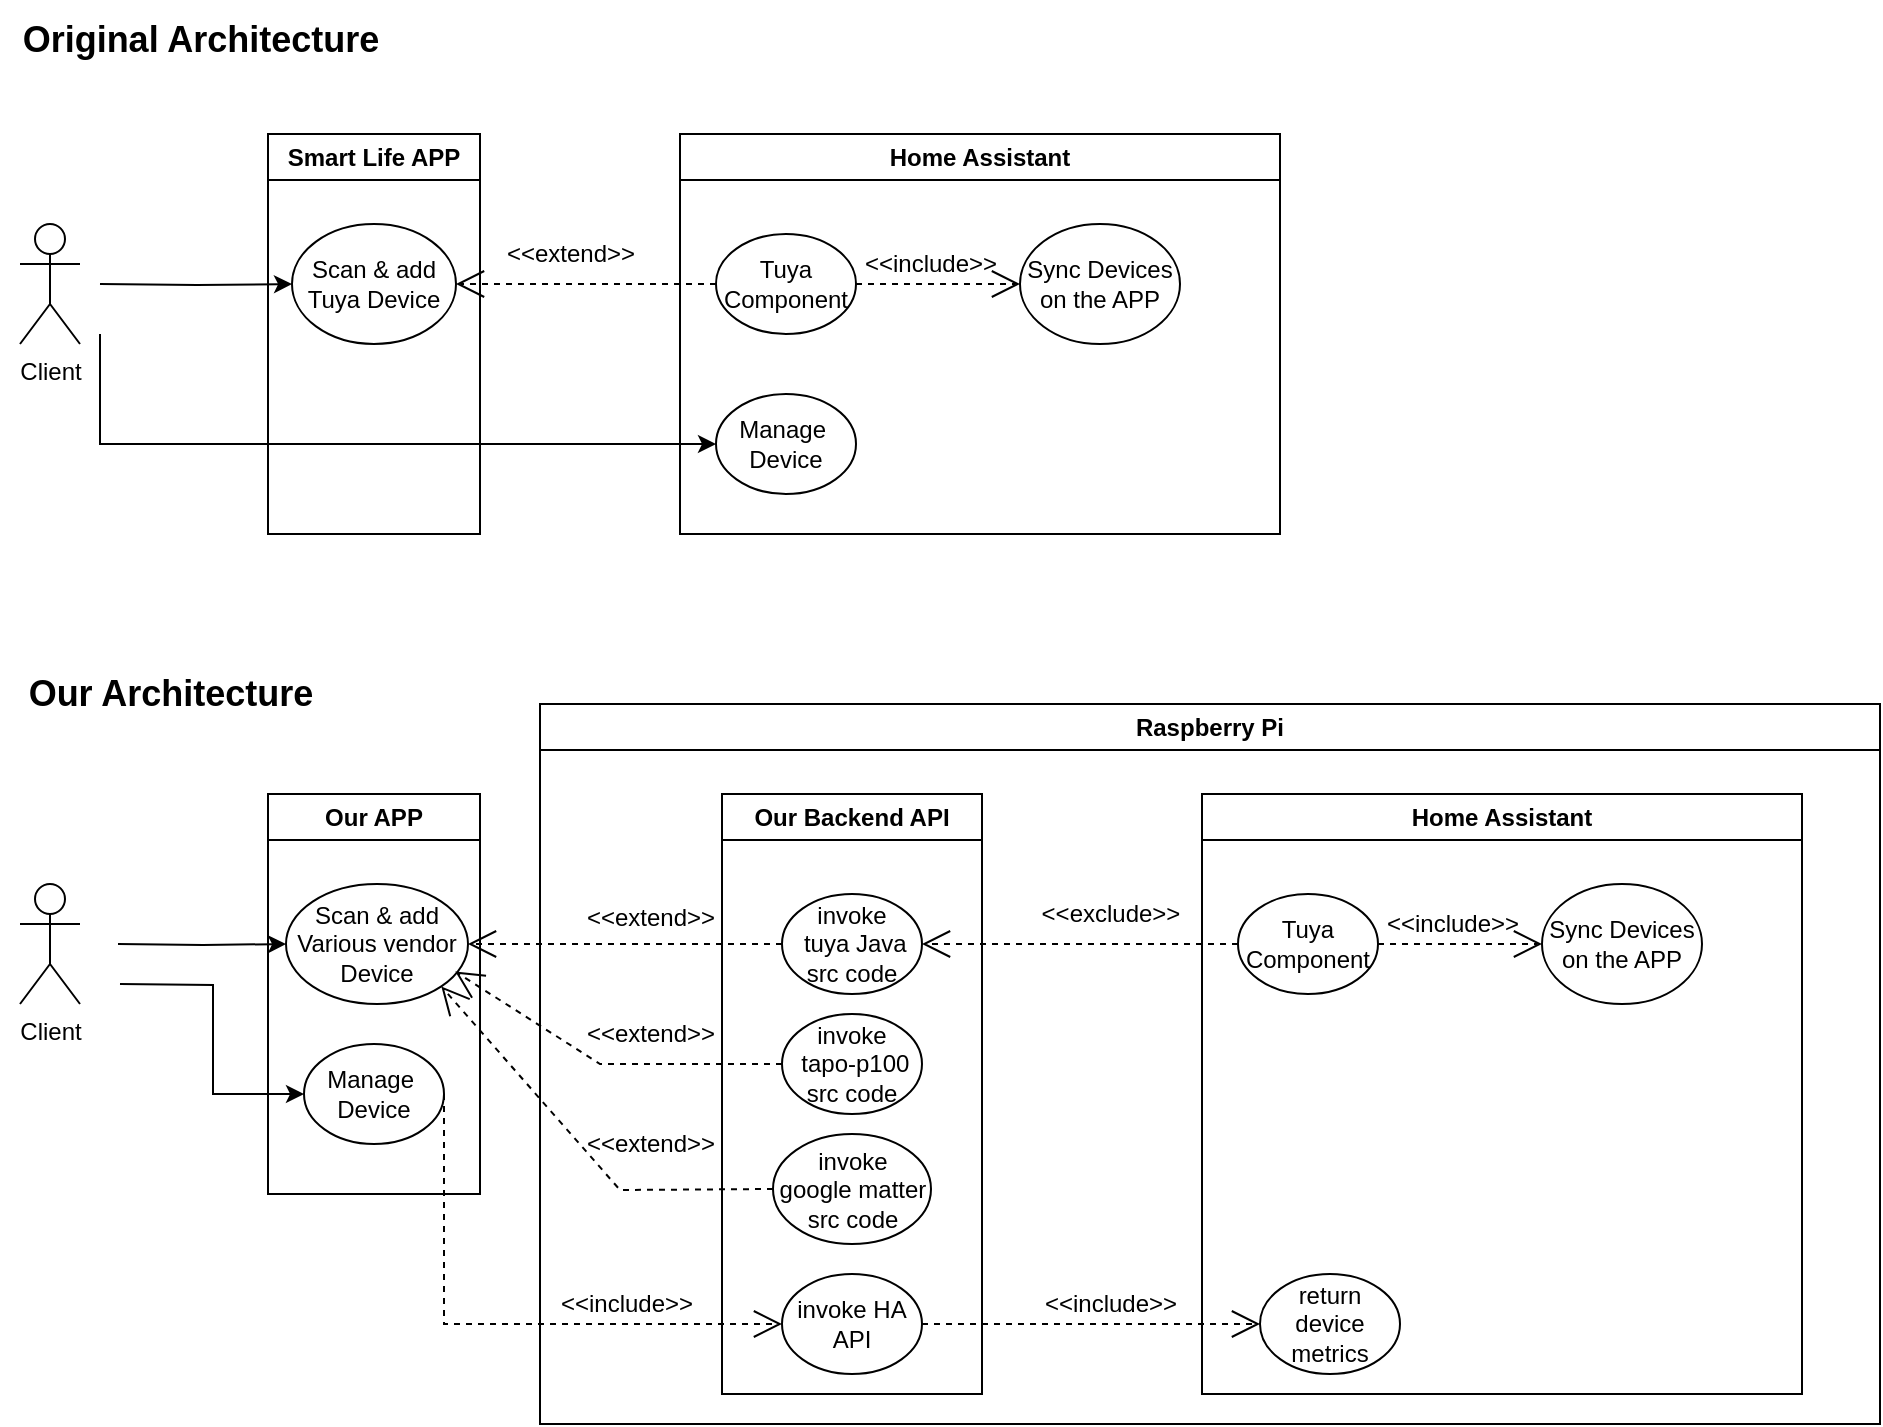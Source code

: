 <mxfile version="24.7.6">
  <diagram name="第 1 页" id="mYXSuFcs4vH7eiCg4hNK">
    <mxGraphModel dx="1290" dy="530" grid="1" gridSize="10" guides="1" tooltips="1" connect="1" arrows="1" fold="1" page="1" pageScale="1" pageWidth="827" pageHeight="1169" math="0" shadow="0">
      <root>
        <mxCell id="0" />
        <mxCell id="1" parent="0" />
        <mxCell id="2fjG4QaXRf-Lk_SPFCAc-2" value="Smart Life APP" style="swimlane;whiteSpace=wrap;html=1;" vertex="1" parent="1">
          <mxGeometry x="214" y="120" width="106" height="200" as="geometry">
            <mxRectangle x="214" y="120" width="120" height="30" as="alternateBounds" />
          </mxGeometry>
        </mxCell>
        <mxCell id="2fjG4QaXRf-Lk_SPFCAc-3" value="Scan &amp;amp; add&lt;div&gt;&lt;span style=&quot;background-color: initial;&quot;&gt;Tuya Device&lt;/span&gt;&lt;/div&gt;" style="ellipse;whiteSpace=wrap;html=1;" vertex="1" parent="2fjG4QaXRf-Lk_SPFCAc-2">
          <mxGeometry x="12" y="45" width="82" height="60" as="geometry" />
        </mxCell>
        <mxCell id="2fjG4QaXRf-Lk_SPFCAc-4" value="Home Assistant" style="swimlane;whiteSpace=wrap;html=1;" vertex="1" parent="1">
          <mxGeometry x="420" y="120" width="300" height="200" as="geometry" />
        </mxCell>
        <mxCell id="2fjG4QaXRf-Lk_SPFCAc-5" value="Tuya Component" style="ellipse;whiteSpace=wrap;html=1;" vertex="1" parent="2fjG4QaXRf-Lk_SPFCAc-4">
          <mxGeometry x="18" y="50" width="70" height="50" as="geometry" />
        </mxCell>
        <mxCell id="2fjG4QaXRf-Lk_SPFCAc-6" value="Sync Devices&lt;div&gt;on the APP&lt;/div&gt;" style="ellipse;whiteSpace=wrap;html=1;" vertex="1" parent="2fjG4QaXRf-Lk_SPFCAc-4">
          <mxGeometry x="170" y="45" width="80" height="60" as="geometry" />
        </mxCell>
        <mxCell id="2fjG4QaXRf-Lk_SPFCAc-15" value="" style="endArrow=open;endSize=12;dashed=1;html=1;rounded=0;entryX=0;entryY=0.5;entryDx=0;entryDy=0;" edge="1" parent="2fjG4QaXRf-Lk_SPFCAc-4" source="2fjG4QaXRf-Lk_SPFCAc-5" target="2fjG4QaXRf-Lk_SPFCAc-6">
          <mxGeometry width="160" relative="1" as="geometry">
            <mxPoint x="28" y="85" as="sourcePoint" />
            <mxPoint x="-108" y="85" as="targetPoint" />
          </mxGeometry>
        </mxCell>
        <mxCell id="2fjG4QaXRf-Lk_SPFCAc-16" value="&amp;lt;&amp;lt;include&amp;gt;&amp;gt;" style="text;html=1;align=center;verticalAlign=middle;resizable=0;points=[];autosize=1;strokeColor=none;fillColor=none;" vertex="1" parent="2fjG4QaXRf-Lk_SPFCAc-4">
          <mxGeometry x="80" y="50" width="90" height="30" as="geometry" />
        </mxCell>
        <mxCell id="2fjG4QaXRf-Lk_SPFCAc-36" value="Manage&amp;nbsp;&lt;div&gt;&lt;span style=&quot;background-color: initial;&quot;&gt;Device&lt;/span&gt;&lt;/div&gt;" style="ellipse;whiteSpace=wrap;html=1;" vertex="1" parent="2fjG4QaXRf-Lk_SPFCAc-4">
          <mxGeometry x="18" y="130" width="70" height="50" as="geometry" />
        </mxCell>
        <mxCell id="2fjG4QaXRf-Lk_SPFCAc-10" style="edgeStyle=orthogonalEdgeStyle;rounded=0;orthogonalLoop=1;jettySize=auto;html=1;" edge="1" parent="1" target="2fjG4QaXRf-Lk_SPFCAc-3">
          <mxGeometry relative="1" as="geometry">
            <mxPoint x="130" y="195" as="sourcePoint" />
          </mxGeometry>
        </mxCell>
        <mxCell id="2fjG4QaXRf-Lk_SPFCAc-9" value="Client" style="shape=umlActor;verticalLabelPosition=bottom;verticalAlign=top;html=1;outlineConnect=0;" vertex="1" parent="1">
          <mxGeometry x="90" y="165" width="30" height="60" as="geometry" />
        </mxCell>
        <mxCell id="2fjG4QaXRf-Lk_SPFCAc-13" value="" style="endArrow=open;endSize=12;dashed=1;html=1;rounded=0;entryX=1;entryY=0.5;entryDx=0;entryDy=0;exitX=0;exitY=0.5;exitDx=0;exitDy=0;" edge="1" parent="1" source="2fjG4QaXRf-Lk_SPFCAc-5" target="2fjG4QaXRf-Lk_SPFCAc-3">
          <mxGeometry width="160" relative="1" as="geometry">
            <mxPoint x="330" y="280" as="sourcePoint" />
            <mxPoint x="490" y="280" as="targetPoint" />
          </mxGeometry>
        </mxCell>
        <mxCell id="2fjG4QaXRf-Lk_SPFCAc-14" value="&amp;lt;&amp;lt;extend&amp;gt;&amp;gt;" style="text;html=1;align=center;verticalAlign=middle;resizable=0;points=[];autosize=1;strokeColor=none;fillColor=none;" vertex="1" parent="1">
          <mxGeometry x="320" y="165" width="90" height="30" as="geometry" />
        </mxCell>
        <mxCell id="2fjG4QaXRf-Lk_SPFCAc-17" value="Our APP" style="swimlane;whiteSpace=wrap;html=1;" vertex="1" parent="1">
          <mxGeometry x="214" y="450" width="106" height="200" as="geometry">
            <mxRectangle x="214" y="120" width="120" height="30" as="alternateBounds" />
          </mxGeometry>
        </mxCell>
        <mxCell id="2fjG4QaXRf-Lk_SPFCAc-18" value="Scan &amp;amp; add&lt;div&gt;&amp;nbsp;Various vendor&amp;nbsp;&lt;/div&gt;&lt;div&gt;&lt;span style=&quot;background-color: initial;&quot;&gt;Device&lt;/span&gt;&lt;/div&gt;" style="ellipse;whiteSpace=wrap;html=1;" vertex="1" parent="2fjG4QaXRf-Lk_SPFCAc-17">
          <mxGeometry x="9" y="45" width="91" height="60" as="geometry" />
        </mxCell>
        <mxCell id="2fjG4QaXRf-Lk_SPFCAc-35" value="Manage&amp;nbsp;&lt;div&gt;&lt;span style=&quot;background-color: initial;&quot;&gt;Device&lt;/span&gt;&lt;/div&gt;" style="ellipse;whiteSpace=wrap;html=1;" vertex="1" parent="2fjG4QaXRf-Lk_SPFCAc-17">
          <mxGeometry x="18" y="125" width="70" height="50" as="geometry" />
        </mxCell>
        <mxCell id="2fjG4QaXRf-Lk_SPFCAc-19" value="Home Assistant" style="swimlane;whiteSpace=wrap;html=1;" vertex="1" parent="1">
          <mxGeometry x="681" y="450" width="300" height="300" as="geometry" />
        </mxCell>
        <mxCell id="2fjG4QaXRf-Lk_SPFCAc-20" value="Tuya Component" style="ellipse;whiteSpace=wrap;html=1;" vertex="1" parent="2fjG4QaXRf-Lk_SPFCAc-19">
          <mxGeometry x="18" y="50" width="70" height="50" as="geometry" />
        </mxCell>
        <mxCell id="2fjG4QaXRf-Lk_SPFCAc-21" value="Sync Devices&lt;div&gt;on the APP&lt;/div&gt;" style="ellipse;whiteSpace=wrap;html=1;" vertex="1" parent="2fjG4QaXRf-Lk_SPFCAc-19">
          <mxGeometry x="170" y="45" width="80" height="60" as="geometry" />
        </mxCell>
        <mxCell id="2fjG4QaXRf-Lk_SPFCAc-22" value="" style="endArrow=open;endSize=12;dashed=1;html=1;rounded=0;entryX=0;entryY=0.5;entryDx=0;entryDy=0;" edge="1" parent="2fjG4QaXRf-Lk_SPFCAc-19" source="2fjG4QaXRf-Lk_SPFCAc-20" target="2fjG4QaXRf-Lk_SPFCAc-21">
          <mxGeometry width="160" relative="1" as="geometry">
            <mxPoint x="28" y="85" as="sourcePoint" />
            <mxPoint x="-108" y="85" as="targetPoint" />
          </mxGeometry>
        </mxCell>
        <mxCell id="2fjG4QaXRf-Lk_SPFCAc-23" value="&amp;lt;&amp;lt;include&amp;gt;&amp;gt;" style="text;html=1;align=center;verticalAlign=middle;resizable=0;points=[];autosize=1;strokeColor=none;fillColor=none;" vertex="1" parent="2fjG4QaXRf-Lk_SPFCAc-19">
          <mxGeometry x="80" y="50" width="90" height="30" as="geometry" />
        </mxCell>
        <mxCell id="2fjG4QaXRf-Lk_SPFCAc-24" style="edgeStyle=orthogonalEdgeStyle;rounded=0;orthogonalLoop=1;jettySize=auto;html=1;" edge="1" parent="1" target="2fjG4QaXRf-Lk_SPFCAc-18">
          <mxGeometry relative="1" as="geometry">
            <mxPoint x="139" y="525" as="sourcePoint" />
          </mxGeometry>
        </mxCell>
        <mxCell id="2fjG4QaXRf-Lk_SPFCAc-25" value="Client" style="shape=umlActor;verticalLabelPosition=bottom;verticalAlign=top;html=1;outlineConnect=0;" vertex="1" parent="1">
          <mxGeometry x="90" y="495" width="30" height="60" as="geometry" />
        </mxCell>
        <mxCell id="2fjG4QaXRf-Lk_SPFCAc-26" value="" style="endArrow=open;endSize=12;dashed=1;html=1;rounded=0;exitX=0;exitY=0.5;exitDx=0;exitDy=0;entryX=0.93;entryY=0.73;entryDx=0;entryDy=0;entryPerimeter=0;" edge="1" parent="1" source="2fjG4QaXRf-Lk_SPFCAc-49" target="2fjG4QaXRf-Lk_SPFCAc-18">
          <mxGeometry width="160" relative="1" as="geometry">
            <mxPoint x="301" y="575" as="sourcePoint" />
            <mxPoint x="381" y="565" as="targetPoint" />
            <Array as="points">
              <mxPoint x="380" y="585" />
            </Array>
          </mxGeometry>
        </mxCell>
        <mxCell id="2fjG4QaXRf-Lk_SPFCAc-28" value="Our Backend API" style="swimlane;whiteSpace=wrap;html=1;" vertex="1" parent="1">
          <mxGeometry x="441" y="450" width="130" height="300" as="geometry">
            <mxRectangle x="214" y="120" width="120" height="30" as="alternateBounds" />
          </mxGeometry>
        </mxCell>
        <mxCell id="2fjG4QaXRf-Lk_SPFCAc-29" value="invoke&lt;div&gt;&amp;nbsp;tuya&amp;nbsp;&lt;span style=&quot;background-color: initial;&quot;&gt;Java&lt;/span&gt;&lt;div&gt;&lt;div&gt;src code&lt;/div&gt;&lt;/div&gt;&lt;/div&gt;" style="ellipse;whiteSpace=wrap;html=1;" vertex="1" parent="2fjG4QaXRf-Lk_SPFCAc-28">
          <mxGeometry x="30" y="50" width="70" height="50" as="geometry" />
        </mxCell>
        <mxCell id="2fjG4QaXRf-Lk_SPFCAc-37" style="edgeStyle=orthogonalEdgeStyle;rounded=0;orthogonalLoop=1;jettySize=auto;html=1;entryX=0;entryY=0.5;entryDx=0;entryDy=0;" edge="1" parent="1" target="2fjG4QaXRf-Lk_SPFCAc-36">
          <mxGeometry relative="1" as="geometry">
            <mxPoint x="130" y="220" as="sourcePoint" />
            <mxPoint x="242" y="205" as="targetPoint" />
            <Array as="points">
              <mxPoint x="130" y="275" />
            </Array>
          </mxGeometry>
        </mxCell>
        <mxCell id="2fjG4QaXRf-Lk_SPFCAc-38" style="edgeStyle=orthogonalEdgeStyle;rounded=0;orthogonalLoop=1;jettySize=auto;html=1;entryX=0;entryY=0.5;entryDx=0;entryDy=0;" edge="1" parent="1" target="2fjG4QaXRf-Lk_SPFCAc-35">
          <mxGeometry relative="1" as="geometry">
            <mxPoint x="140" y="545" as="sourcePoint" />
            <mxPoint x="242" y="535" as="targetPoint" />
          </mxGeometry>
        </mxCell>
        <mxCell id="2fjG4QaXRf-Lk_SPFCAc-42" value="" style="endArrow=open;endSize=12;dashed=1;html=1;rounded=0;exitX=0;exitY=0.5;exitDx=0;exitDy=0;" edge="1" parent="1" source="2fjG4QaXRf-Lk_SPFCAc-20" target="2fjG4QaXRf-Lk_SPFCAc-29">
          <mxGeometry width="160" relative="1" as="geometry">
            <mxPoint x="709" y="610" as="sourcePoint" />
            <mxPoint x="541" y="553" as="targetPoint" />
          </mxGeometry>
        </mxCell>
        <mxCell id="2fjG4QaXRf-Lk_SPFCAc-43" value="&amp;lt;&amp;lt;exclude&amp;gt;&amp;gt;" style="text;html=1;align=center;verticalAlign=middle;resizable=0;points=[];autosize=1;strokeColor=none;fillColor=none;" vertex="1" parent="1">
          <mxGeometry x="590" y="495" width="90" height="30" as="geometry" />
        </mxCell>
        <mxCell id="2fjG4QaXRf-Lk_SPFCAc-44" value="&lt;font style=&quot;font-size: 18px;&quot;&gt;&lt;b&gt;Original Architecture&lt;/b&gt;&lt;/font&gt;" style="text;html=1;align=center;verticalAlign=middle;resizable=0;points=[];autosize=1;strokeColor=none;fillColor=none;" vertex="1" parent="1">
          <mxGeometry x="80" y="53" width="200" height="40" as="geometry" />
        </mxCell>
        <mxCell id="2fjG4QaXRf-Lk_SPFCAc-45" value="&lt;font style=&quot;font-size: 18px;&quot;&gt;&lt;b&gt;Our Architecture&lt;/b&gt;&lt;/font&gt;" style="text;html=1;align=center;verticalAlign=middle;resizable=0;points=[];autosize=1;strokeColor=none;fillColor=none;" vertex="1" parent="1">
          <mxGeometry x="80" y="380" width="170" height="40" as="geometry" />
        </mxCell>
        <mxCell id="2fjG4QaXRf-Lk_SPFCAc-46" value="Raspberry Pi" style="swimlane;whiteSpace=wrap;html=1;startSize=23;" vertex="1" parent="1">
          <mxGeometry x="350" y="405" width="670" height="360" as="geometry" />
        </mxCell>
        <mxCell id="2fjG4QaXRf-Lk_SPFCAc-47" value="invoke HA&lt;div&gt;API&lt;/div&gt;" style="ellipse;whiteSpace=wrap;html=1;" vertex="1" parent="2fjG4QaXRf-Lk_SPFCAc-46">
          <mxGeometry x="121" y="285" width="70" height="50" as="geometry" />
        </mxCell>
        <mxCell id="2fjG4QaXRf-Lk_SPFCAc-39" value="&amp;lt;&amp;lt;include&amp;gt;&amp;gt;" style="text;html=1;align=center;verticalAlign=middle;resizable=0;points=[];autosize=1;strokeColor=none;fillColor=none;" vertex="1" parent="2fjG4QaXRf-Lk_SPFCAc-46">
          <mxGeometry x="-2" y="285" width="90" height="30" as="geometry" />
        </mxCell>
        <mxCell id="2fjG4QaXRf-Lk_SPFCAc-31" value="&amp;lt;&amp;lt;include&amp;gt;&amp;gt;" style="text;html=1;align=center;verticalAlign=middle;resizable=0;points=[];autosize=1;strokeColor=none;fillColor=none;" vertex="1" parent="2fjG4QaXRf-Lk_SPFCAc-46">
          <mxGeometry x="240" y="285" width="90" height="30" as="geometry" />
        </mxCell>
        <mxCell id="2fjG4QaXRf-Lk_SPFCAc-41" value="return device metrics" style="ellipse;whiteSpace=wrap;html=1;" vertex="1" parent="2fjG4QaXRf-Lk_SPFCAc-46">
          <mxGeometry x="360" y="285" width="70" height="50" as="geometry" />
        </mxCell>
        <mxCell id="2fjG4QaXRf-Lk_SPFCAc-30" value="" style="endArrow=open;endSize=12;dashed=1;html=1;rounded=0;exitX=1;exitY=0.5;exitDx=0;exitDy=0;entryX=0;entryY=0.5;entryDx=0;entryDy=0;" edge="1" parent="2fjG4QaXRf-Lk_SPFCAc-46" source="2fjG4QaXRf-Lk_SPFCAc-47" target="2fjG4QaXRf-Lk_SPFCAc-41">
          <mxGeometry width="160" relative="1" as="geometry">
            <mxPoint x="178" y="170" as="sourcePoint" />
            <mxPoint x="300" y="315" as="targetPoint" />
            <Array as="points" />
          </mxGeometry>
        </mxCell>
        <mxCell id="2fjG4QaXRf-Lk_SPFCAc-49" value="invoke&lt;div&gt;&amp;nbsp;tapo-p100&lt;/div&gt;&lt;div&gt;src code&lt;/div&gt;" style="ellipse;whiteSpace=wrap;html=1;" vertex="1" parent="2fjG4QaXRf-Lk_SPFCAc-46">
          <mxGeometry x="121" y="155" width="70" height="50" as="geometry" />
        </mxCell>
        <mxCell id="2fjG4QaXRf-Lk_SPFCAc-50" value="invoke&lt;div style=&quot;--tw-border-spacing-x: 0; --tw-border-spacing-y: 0; --tw-translate-x: 0; --tw-translate-y: 0; --tw-rotate: 0; --tw-skew-x: 0; --tw-skew-y: 0; --tw-scale-x: 1; --tw-scale-y: 1; --tw-pan-x: ; --tw-pan-y: ; --tw-pinch-zoom: ; --tw-scroll-snap-strictness: proximity; --tw-ordinal: ; --tw-slashed-zero: ; --tw-numeric-figure: ; --tw-numeric-spacing: ; --tw-numeric-fraction: ; --tw-ring-inset: ; --tw-ring-offset-width: 0px; --tw-ring-offset-color: #fff; --tw-ring-color: rgb(59 130 246 / .5); --tw-ring-offset-shadow: 0 0 #0000; --tw-ring-shadow: 0 0 #0000; --tw-shadow: 0 0 #0000; --tw-shadow-colored: 0 0 #0000; --tw-blur: ; --tw-brightness: ; --tw-contrast: ; --tw-grayscale: ; --tw-hue-rotate: ; --tw-invert: ; --tw-saturate: ; --tw-sepia: ; --tw-drop-shadow: ; --tw-backdrop-blur: ; --tw-backdrop-brightness: ; --tw-backdrop-contrast: ; --tw-backdrop-grayscale: ; --tw-backdrop-hue-rotate: ; --tw-backdrop-invert: ; --tw-backdrop-opacity: ; --tw-backdrop-saturate: ; --tw-backdrop-sepia: ;&quot;&gt;google&amp;nbsp;&lt;span style=&quot;background-color: initial;&quot;&gt;matter&lt;/span&gt;&lt;/div&gt;&lt;div style=&quot;--tw-border-spacing-x: 0; --tw-border-spacing-y: 0; --tw-translate-x: 0; --tw-translate-y: 0; --tw-rotate: 0; --tw-skew-x: 0; --tw-skew-y: 0; --tw-scale-x: 1; --tw-scale-y: 1; --tw-pan-x: ; --tw-pan-y: ; --tw-pinch-zoom: ; --tw-scroll-snap-strictness: proximity; --tw-ordinal: ; --tw-slashed-zero: ; --tw-numeric-figure: ; --tw-numeric-spacing: ; --tw-numeric-fraction: ; --tw-ring-inset: ; --tw-ring-offset-width: 0px; --tw-ring-offset-color: #fff; --tw-ring-color: rgb(59 130 246 / .5); --tw-ring-offset-shadow: 0 0 #0000; --tw-ring-shadow: 0 0 #0000; --tw-shadow: 0 0 #0000; --tw-shadow-colored: 0 0 #0000; --tw-blur: ; --tw-brightness: ; --tw-contrast: ; --tw-grayscale: ; --tw-hue-rotate: ; --tw-invert: ; --tw-saturate: ; --tw-sepia: ; --tw-drop-shadow: ; --tw-backdrop-blur: ; --tw-backdrop-brightness: ; --tw-backdrop-contrast: ; --tw-backdrop-grayscale: ; --tw-backdrop-hue-rotate: ; --tw-backdrop-invert: ; --tw-backdrop-opacity: ; --tw-backdrop-saturate: ; --tw-backdrop-sepia: ;&quot;&gt;&lt;span style=&quot;--tw-border-spacing-x: 0; --tw-border-spacing-y: 0; --tw-translate-x: 0; --tw-translate-y: 0; --tw-rotate: 0; --tw-skew-x: 0; --tw-skew-y: 0; --tw-scale-x: 1; --tw-scale-y: 1; --tw-pan-x: ; --tw-pan-y: ; --tw-pinch-zoom: ; --tw-scroll-snap-strictness: proximity; --tw-ordinal: ; --tw-slashed-zero: ; --tw-numeric-figure: ; --tw-numeric-spacing: ; --tw-numeric-fraction: ; --tw-ring-inset: ; --tw-ring-offset-width: 0px; --tw-ring-offset-color: #fff; --tw-ring-color: rgb(59 130 246 / .5); --tw-ring-offset-shadow: 0 0 #0000; --tw-ring-shadow: 0 0 #0000; --tw-shadow: 0 0 #0000; --tw-shadow-colored: 0 0 #0000; --tw-blur: ; --tw-brightness: ; --tw-contrast: ; --tw-grayscale: ; --tw-hue-rotate: ; --tw-invert: ; --tw-saturate: ; --tw-sepia: ; --tw-drop-shadow: ; --tw-backdrop-blur: ; --tw-backdrop-brightness: ; --tw-backdrop-contrast: ; --tw-backdrop-grayscale: ; --tw-backdrop-hue-rotate: ; --tw-backdrop-invert: ; --tw-backdrop-opacity: ; --tw-backdrop-saturate: ; --tw-backdrop-sepia: ; background-color: initial;&quot;&gt;src code&lt;/span&gt;&lt;/div&gt;" style="ellipse;whiteSpace=wrap;html=1;" vertex="1" parent="2fjG4QaXRf-Lk_SPFCAc-46">
          <mxGeometry x="116.5" y="215" width="79" height="55" as="geometry" />
        </mxCell>
        <mxCell id="2fjG4QaXRf-Lk_SPFCAc-27" value="&amp;lt;&amp;lt;extend&amp;gt;&amp;gt;" style="text;html=1;align=center;verticalAlign=middle;resizable=0;points=[];autosize=1;strokeColor=none;fillColor=none;" vertex="1" parent="2fjG4QaXRf-Lk_SPFCAc-46">
          <mxGeometry x="10" y="150" width="90" height="30" as="geometry" />
        </mxCell>
        <mxCell id="2fjG4QaXRf-Lk_SPFCAc-52" value="&amp;lt;&amp;lt;extend&amp;gt;&amp;gt;" style="text;html=1;align=center;verticalAlign=middle;resizable=0;points=[];autosize=1;strokeColor=none;fillColor=none;" vertex="1" parent="2fjG4QaXRf-Lk_SPFCAc-46">
          <mxGeometry x="10" y="205" width="90" height="30" as="geometry" />
        </mxCell>
        <mxCell id="2fjG4QaXRf-Lk_SPFCAc-53" value="&amp;lt;&amp;lt;extend&amp;gt;&amp;gt;" style="text;html=1;align=center;verticalAlign=middle;resizable=0;points=[];autosize=1;strokeColor=none;fillColor=none;" vertex="1" parent="2fjG4QaXRf-Lk_SPFCAc-46">
          <mxGeometry x="10" y="92" width="90" height="30" as="geometry" />
        </mxCell>
        <mxCell id="2fjG4QaXRf-Lk_SPFCAc-48" value="" style="endArrow=open;endSize=12;dashed=1;html=1;rounded=0;exitX=1;exitY=0.5;exitDx=0;exitDy=0;entryX=0;entryY=0.5;entryDx=0;entryDy=0;" edge="1" parent="1" source="2fjG4QaXRf-Lk_SPFCAc-35" target="2fjG4QaXRf-Lk_SPFCAc-47">
          <mxGeometry width="160" relative="1" as="geometry">
            <mxPoint x="324" y="535" as="sourcePoint" />
            <mxPoint x="481" y="535" as="targetPoint" />
            <Array as="points">
              <mxPoint x="302" y="715" />
            </Array>
          </mxGeometry>
        </mxCell>
        <mxCell id="2fjG4QaXRf-Lk_SPFCAc-51" value="" style="endArrow=open;endSize=12;dashed=1;html=1;rounded=0;exitX=0;exitY=0.5;exitDx=0;exitDy=0;entryX=1;entryY=1;entryDx=0;entryDy=0;" edge="1" parent="1" source="2fjG4QaXRf-Lk_SPFCAc-50" target="2fjG4QaXRf-Lk_SPFCAc-18">
          <mxGeometry width="160" relative="1" as="geometry">
            <mxPoint x="481" y="595" as="sourcePoint" />
            <mxPoint x="324" y="535" as="targetPoint" />
            <Array as="points">
              <mxPoint x="390" y="648" />
            </Array>
          </mxGeometry>
        </mxCell>
        <mxCell id="2fjG4QaXRf-Lk_SPFCAc-54" value="" style="endArrow=open;endSize=12;dashed=1;html=1;rounded=0;exitX=0;exitY=0.5;exitDx=0;exitDy=0;entryX=1;entryY=0.5;entryDx=0;entryDy=0;" edge="1" parent="1" source="2fjG4QaXRf-Lk_SPFCAc-29" target="2fjG4QaXRf-Lk_SPFCAc-18">
          <mxGeometry width="160" relative="1" as="geometry">
            <mxPoint x="709" y="535" as="sourcePoint" />
            <mxPoint x="551" y="535" as="targetPoint" />
          </mxGeometry>
        </mxCell>
      </root>
    </mxGraphModel>
  </diagram>
</mxfile>
